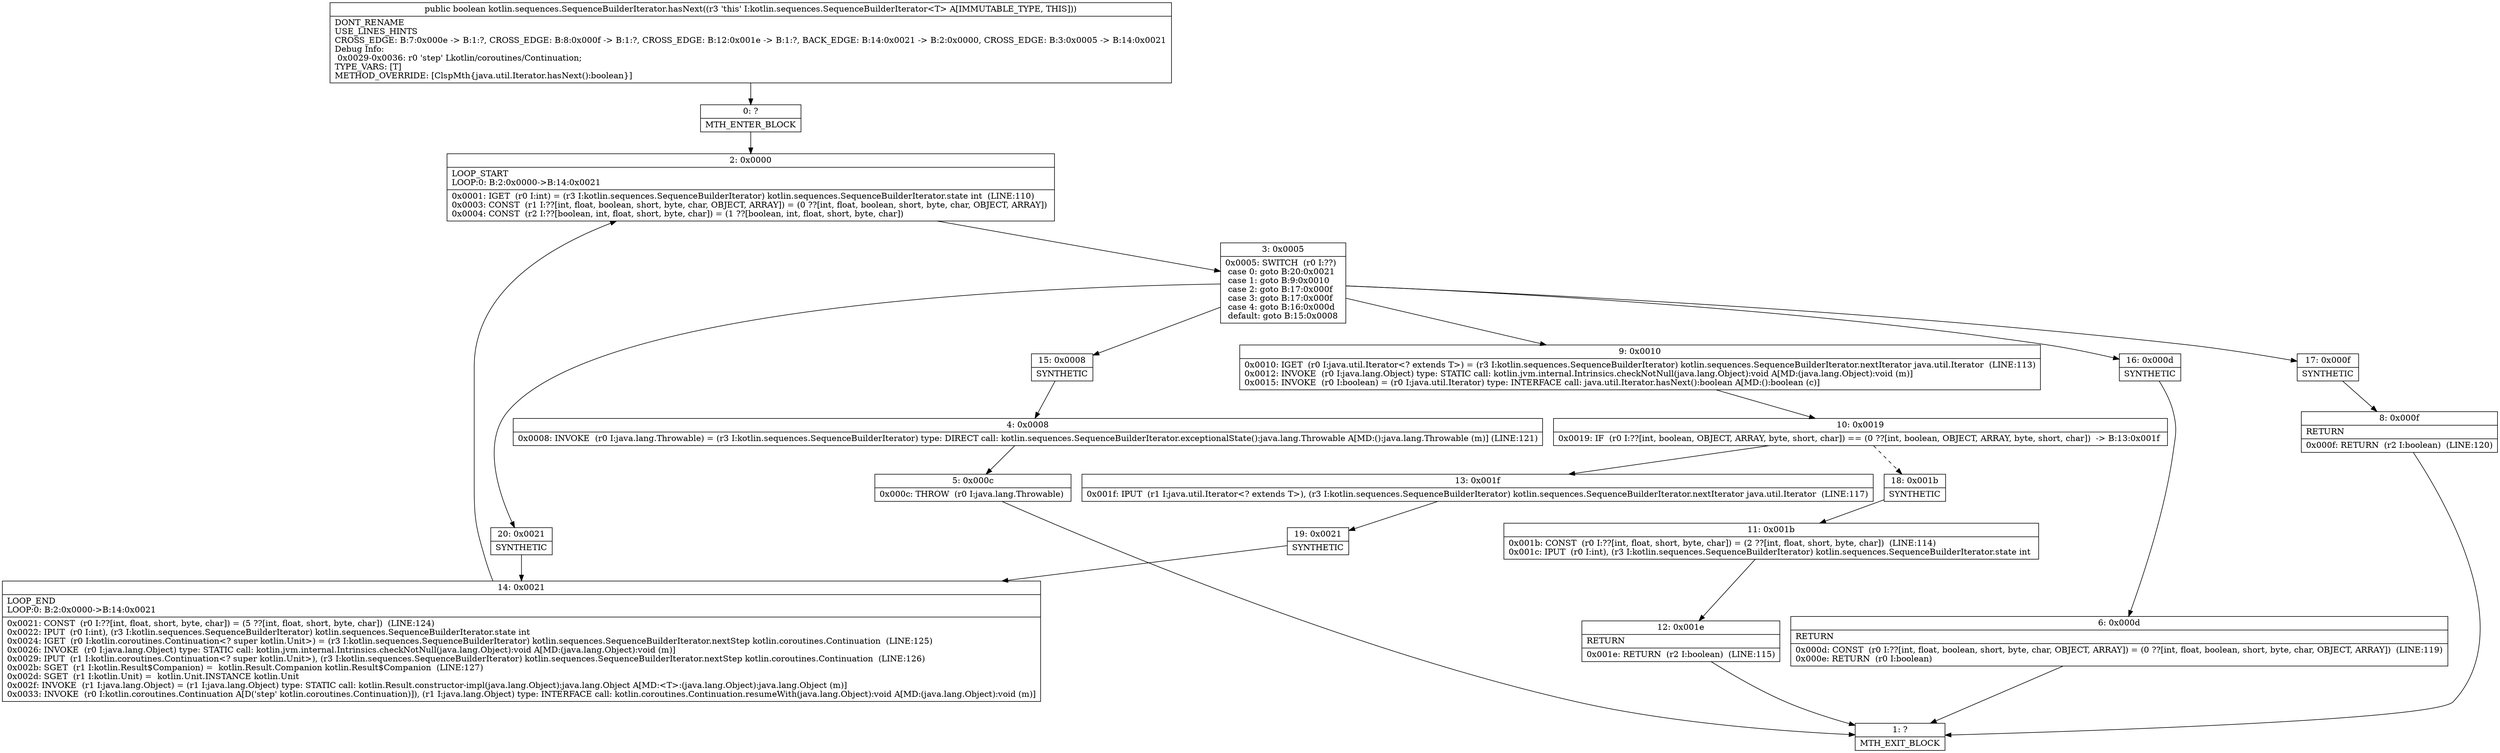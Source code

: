 digraph "CFG forkotlin.sequences.SequenceBuilderIterator.hasNext()Z" {
Node_0 [shape=record,label="{0\:\ ?|MTH_ENTER_BLOCK\l}"];
Node_2 [shape=record,label="{2\:\ 0x0000|LOOP_START\lLOOP:0: B:2:0x0000\-\>B:14:0x0021\l|0x0001: IGET  (r0 I:int) = (r3 I:kotlin.sequences.SequenceBuilderIterator) kotlin.sequences.SequenceBuilderIterator.state int  (LINE:110)\l0x0003: CONST  (r1 I:??[int, float, boolean, short, byte, char, OBJECT, ARRAY]) = (0 ??[int, float, boolean, short, byte, char, OBJECT, ARRAY]) \l0x0004: CONST  (r2 I:??[boolean, int, float, short, byte, char]) = (1 ??[boolean, int, float, short, byte, char]) \l}"];
Node_3 [shape=record,label="{3\:\ 0x0005|0x0005: SWITCH  (r0 I:??)\l case 0: goto B:20:0x0021\l case 1: goto B:9:0x0010\l case 2: goto B:17:0x000f\l case 3: goto B:17:0x000f\l case 4: goto B:16:0x000d\l default: goto B:15:0x0008 \l}"];
Node_9 [shape=record,label="{9\:\ 0x0010|0x0010: IGET  (r0 I:java.util.Iterator\<? extends T\>) = (r3 I:kotlin.sequences.SequenceBuilderIterator) kotlin.sequences.SequenceBuilderIterator.nextIterator java.util.Iterator  (LINE:113)\l0x0012: INVOKE  (r0 I:java.lang.Object) type: STATIC call: kotlin.jvm.internal.Intrinsics.checkNotNull(java.lang.Object):void A[MD:(java.lang.Object):void (m)]\l0x0015: INVOKE  (r0 I:boolean) = (r0 I:java.util.Iterator) type: INTERFACE call: java.util.Iterator.hasNext():boolean A[MD:():boolean (c)]\l}"];
Node_10 [shape=record,label="{10\:\ 0x0019|0x0019: IF  (r0 I:??[int, boolean, OBJECT, ARRAY, byte, short, char]) == (0 ??[int, boolean, OBJECT, ARRAY, byte, short, char])  \-\> B:13:0x001f \l}"];
Node_13 [shape=record,label="{13\:\ 0x001f|0x001f: IPUT  (r1 I:java.util.Iterator\<? extends T\>), (r3 I:kotlin.sequences.SequenceBuilderIterator) kotlin.sequences.SequenceBuilderIterator.nextIterator java.util.Iterator  (LINE:117)\l}"];
Node_19 [shape=record,label="{19\:\ 0x0021|SYNTHETIC\l}"];
Node_14 [shape=record,label="{14\:\ 0x0021|LOOP_END\lLOOP:0: B:2:0x0000\-\>B:14:0x0021\l|0x0021: CONST  (r0 I:??[int, float, short, byte, char]) = (5 ??[int, float, short, byte, char])  (LINE:124)\l0x0022: IPUT  (r0 I:int), (r3 I:kotlin.sequences.SequenceBuilderIterator) kotlin.sequences.SequenceBuilderIterator.state int \l0x0024: IGET  (r0 I:kotlin.coroutines.Continuation\<? super kotlin.Unit\>) = (r3 I:kotlin.sequences.SequenceBuilderIterator) kotlin.sequences.SequenceBuilderIterator.nextStep kotlin.coroutines.Continuation  (LINE:125)\l0x0026: INVOKE  (r0 I:java.lang.Object) type: STATIC call: kotlin.jvm.internal.Intrinsics.checkNotNull(java.lang.Object):void A[MD:(java.lang.Object):void (m)]\l0x0029: IPUT  (r1 I:kotlin.coroutines.Continuation\<? super kotlin.Unit\>), (r3 I:kotlin.sequences.SequenceBuilderIterator) kotlin.sequences.SequenceBuilderIterator.nextStep kotlin.coroutines.Continuation  (LINE:126)\l0x002b: SGET  (r1 I:kotlin.Result$Companion) =  kotlin.Result.Companion kotlin.Result$Companion  (LINE:127)\l0x002d: SGET  (r1 I:kotlin.Unit) =  kotlin.Unit.INSTANCE kotlin.Unit \l0x002f: INVOKE  (r1 I:java.lang.Object) = (r1 I:java.lang.Object) type: STATIC call: kotlin.Result.constructor\-impl(java.lang.Object):java.lang.Object A[MD:\<T\>:(java.lang.Object):java.lang.Object (m)]\l0x0033: INVOKE  (r0 I:kotlin.coroutines.Continuation A[D('step' kotlin.coroutines.Continuation)]), (r1 I:java.lang.Object) type: INTERFACE call: kotlin.coroutines.Continuation.resumeWith(java.lang.Object):void A[MD:(java.lang.Object):void (m)]\l}"];
Node_18 [shape=record,label="{18\:\ 0x001b|SYNTHETIC\l}"];
Node_11 [shape=record,label="{11\:\ 0x001b|0x001b: CONST  (r0 I:??[int, float, short, byte, char]) = (2 ??[int, float, short, byte, char])  (LINE:114)\l0x001c: IPUT  (r0 I:int), (r3 I:kotlin.sequences.SequenceBuilderIterator) kotlin.sequences.SequenceBuilderIterator.state int \l}"];
Node_12 [shape=record,label="{12\:\ 0x001e|RETURN\l|0x001e: RETURN  (r2 I:boolean)  (LINE:115)\l}"];
Node_1 [shape=record,label="{1\:\ ?|MTH_EXIT_BLOCK\l}"];
Node_15 [shape=record,label="{15\:\ 0x0008|SYNTHETIC\l}"];
Node_4 [shape=record,label="{4\:\ 0x0008|0x0008: INVOKE  (r0 I:java.lang.Throwable) = (r3 I:kotlin.sequences.SequenceBuilderIterator) type: DIRECT call: kotlin.sequences.SequenceBuilderIterator.exceptionalState():java.lang.Throwable A[MD:():java.lang.Throwable (m)] (LINE:121)\l}"];
Node_5 [shape=record,label="{5\:\ 0x000c|0x000c: THROW  (r0 I:java.lang.Throwable) \l}"];
Node_16 [shape=record,label="{16\:\ 0x000d|SYNTHETIC\l}"];
Node_6 [shape=record,label="{6\:\ 0x000d|RETURN\l|0x000d: CONST  (r0 I:??[int, float, boolean, short, byte, char, OBJECT, ARRAY]) = (0 ??[int, float, boolean, short, byte, char, OBJECT, ARRAY])  (LINE:119)\l0x000e: RETURN  (r0 I:boolean) \l}"];
Node_17 [shape=record,label="{17\:\ 0x000f|SYNTHETIC\l}"];
Node_8 [shape=record,label="{8\:\ 0x000f|RETURN\l|0x000f: RETURN  (r2 I:boolean)  (LINE:120)\l}"];
Node_20 [shape=record,label="{20\:\ 0x0021|SYNTHETIC\l}"];
MethodNode[shape=record,label="{public boolean kotlin.sequences.SequenceBuilderIterator.hasNext((r3 'this' I:kotlin.sequences.SequenceBuilderIterator\<T\> A[IMMUTABLE_TYPE, THIS]))  | DONT_RENAME\lUSE_LINES_HINTS\lCROSS_EDGE: B:7:0x000e \-\> B:1:?, CROSS_EDGE: B:8:0x000f \-\> B:1:?, CROSS_EDGE: B:12:0x001e \-\> B:1:?, BACK_EDGE: B:14:0x0021 \-\> B:2:0x0000, CROSS_EDGE: B:3:0x0005 \-\> B:14:0x0021\lDebug Info:\l  0x0029\-0x0036: r0 'step' Lkotlin\/coroutines\/Continuation;\lTYPE_VARS: [T]\lMETHOD_OVERRIDE: [ClspMth\{java.util.Iterator.hasNext():boolean\}]\l}"];
MethodNode -> Node_0;Node_0 -> Node_2;
Node_2 -> Node_3;
Node_3 -> Node_9;
Node_3 -> Node_15;
Node_3 -> Node_16;
Node_3 -> Node_17;
Node_3 -> Node_20;
Node_9 -> Node_10;
Node_10 -> Node_13;
Node_10 -> Node_18[style=dashed];
Node_13 -> Node_19;
Node_19 -> Node_14;
Node_14 -> Node_2;
Node_18 -> Node_11;
Node_11 -> Node_12;
Node_12 -> Node_1;
Node_15 -> Node_4;
Node_4 -> Node_5;
Node_5 -> Node_1;
Node_16 -> Node_6;
Node_6 -> Node_1;
Node_17 -> Node_8;
Node_8 -> Node_1;
Node_20 -> Node_14;
}

